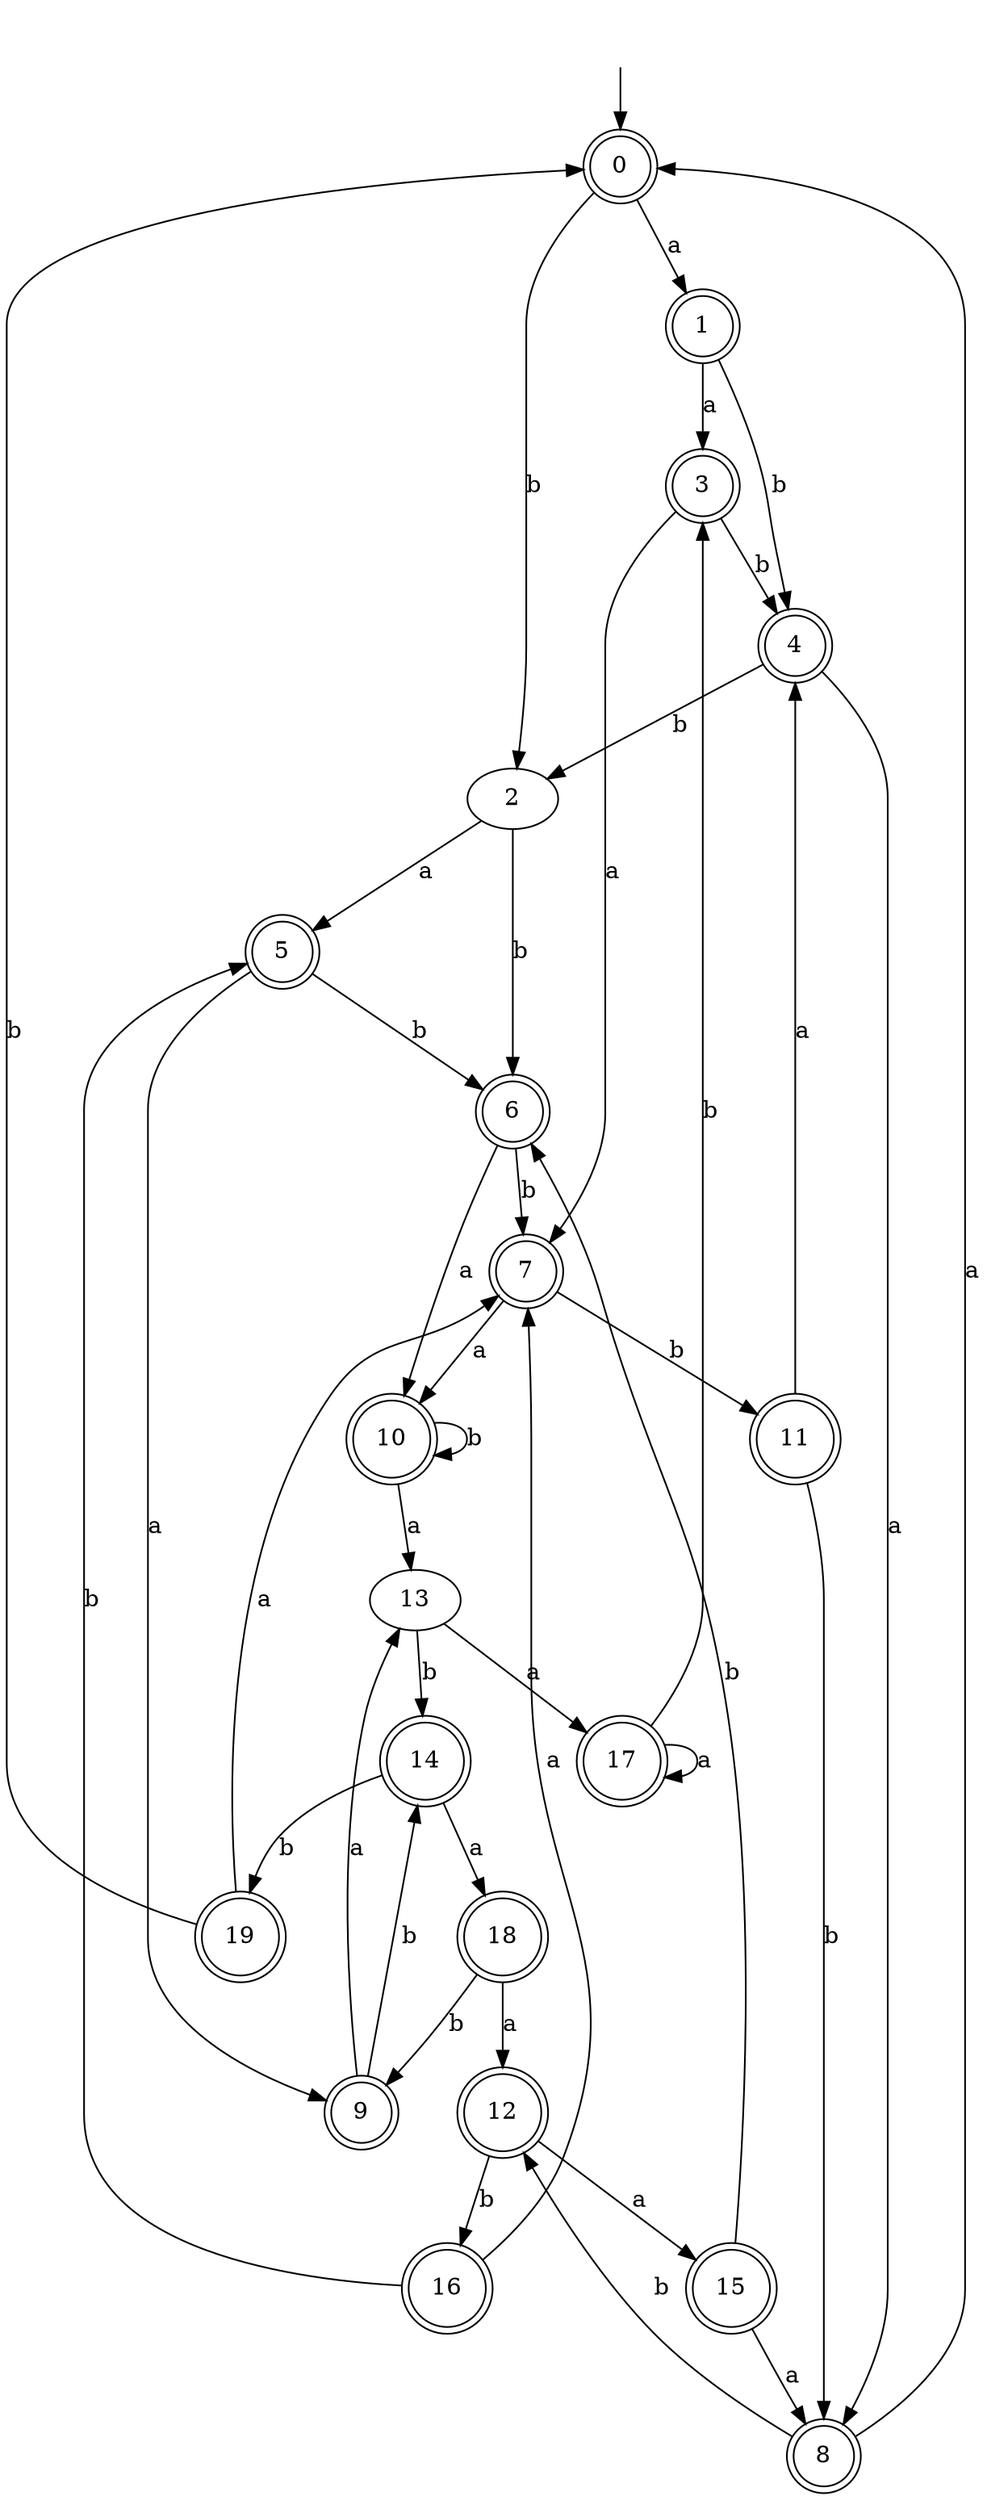 digraph RandomDFA {
  __start0 [label="", shape=none];
  __start0 -> 0 [label=""];
  0 [shape=circle] [shape=doublecircle]
  0 -> 1 [label="a"]
  0 -> 2 [label="b"]
  1 [shape=doublecircle]
  1 -> 3 [label="a"]
  1 -> 4 [label="b"]
  2
  2 -> 5 [label="a"]
  2 -> 6 [label="b"]
  3 [shape=doublecircle]
  3 -> 7 [label="a"]
  3 -> 4 [label="b"]
  4 [shape=doublecircle]
  4 -> 8 [label="a"]
  4 -> 2 [label="b"]
  5 [shape=doublecircle]
  5 -> 9 [label="a"]
  5 -> 6 [label="b"]
  6 [shape=doublecircle]
  6 -> 10 [label="a"]
  6 -> 7 [label="b"]
  7 [shape=doublecircle]
  7 -> 10 [label="a"]
  7 -> 11 [label="b"]
  8 [shape=doublecircle]
  8 -> 0 [label="a"]
  8 -> 12 [label="b"]
  9 [shape=doublecircle]
  9 -> 13 [label="a"]
  9 -> 14 [label="b"]
  10 [shape=doublecircle]
  10 -> 13 [label="a"]
  10 -> 10 [label="b"]
  11 [shape=doublecircle]
  11 -> 4 [label="a"]
  11 -> 8 [label="b"]
  12 [shape=doublecircle]
  12 -> 15 [label="a"]
  12 -> 16 [label="b"]
  13
  13 -> 17 [label="a"]
  13 -> 14 [label="b"]
  14 [shape=doublecircle]
  14 -> 18 [label="a"]
  14 -> 19 [label="b"]
  15 [shape=doublecircle]
  15 -> 8 [label="a"]
  15 -> 6 [label="b"]
  16 [shape=doublecircle]
  16 -> 7 [label="a"]
  16 -> 5 [label="b"]
  17 [shape=doublecircle]
  17 -> 17 [label="a"]
  17 -> 3 [label="b"]
  18 [shape=doublecircle]
  18 -> 12 [label="a"]
  18 -> 9 [label="b"]
  19 [shape=doublecircle]
  19 -> 7 [label="a"]
  19 -> 0 [label="b"]
}
